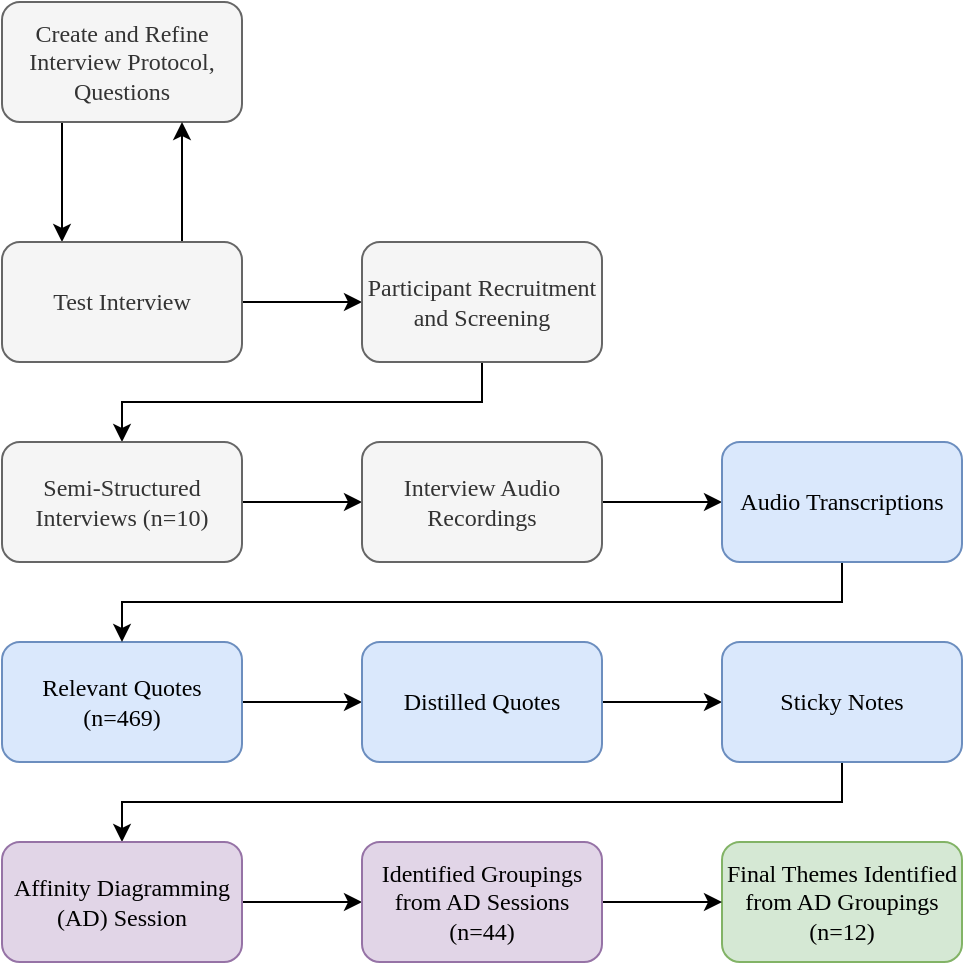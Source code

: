 <mxfile version="20.4.2" type="github">
  <diagram id="kgpKYQtTHZ0yAKxKKP6v" name="Page-1">
    <mxGraphModel dx="981" dy="519" grid="1" gridSize="10" guides="1" tooltips="1" connect="1" arrows="1" fold="1" page="1" pageScale="1" pageWidth="850" pageHeight="1100" math="0" shadow="0">
      <root>
        <mxCell id="0" />
        <mxCell id="1" parent="0" />
        <mxCell id="dC2aLsNPClo29It74Rl8-4" style="edgeStyle=orthogonalEdgeStyle;rounded=0;orthogonalLoop=1;jettySize=auto;html=1;exitX=0.25;exitY=1;exitDx=0;exitDy=0;entryX=0.25;entryY=0;entryDx=0;entryDy=0;" edge="1" parent="1" source="dC2aLsNPClo29It74Rl8-1" target="dC2aLsNPClo29It74Rl8-2">
          <mxGeometry relative="1" as="geometry" />
        </mxCell>
        <mxCell id="dC2aLsNPClo29It74Rl8-1" value="&lt;font face=&quot;Garamond&quot;&gt;Create and Refine Interview Protocol, Questions&lt;br&gt;&lt;/font&gt;" style="rounded=1;whiteSpace=wrap;html=1;fillColor=#f5f5f5;fontColor=#333333;strokeColor=#666666;" vertex="1" parent="1">
          <mxGeometry x="130" y="60" width="120" height="60" as="geometry" />
        </mxCell>
        <mxCell id="dC2aLsNPClo29It74Rl8-5" style="edgeStyle=orthogonalEdgeStyle;rounded=0;orthogonalLoop=1;jettySize=auto;html=1;exitX=0.75;exitY=0;exitDx=0;exitDy=0;entryX=0.75;entryY=1;entryDx=0;entryDy=0;" edge="1" parent="1" source="dC2aLsNPClo29It74Rl8-2" target="dC2aLsNPClo29It74Rl8-1">
          <mxGeometry relative="1" as="geometry" />
        </mxCell>
        <mxCell id="dC2aLsNPClo29It74Rl8-11" style="edgeStyle=orthogonalEdgeStyle;rounded=0;orthogonalLoop=1;jettySize=auto;html=1;exitX=1;exitY=0.5;exitDx=0;exitDy=0;entryX=0;entryY=0.5;entryDx=0;entryDy=0;fontFamily=Garamond;" edge="1" parent="1" source="dC2aLsNPClo29It74Rl8-2" target="dC2aLsNPClo29It74Rl8-6">
          <mxGeometry relative="1" as="geometry" />
        </mxCell>
        <mxCell id="dC2aLsNPClo29It74Rl8-2" value="&lt;font face=&quot;Garamond&quot;&gt;Test Interview&lt;/font&gt;" style="rounded=1;whiteSpace=wrap;html=1;fillColor=#f5f5f5;fontColor=#333333;strokeColor=#666666;" vertex="1" parent="1">
          <mxGeometry x="130" y="180" width="120" height="60" as="geometry" />
        </mxCell>
        <mxCell id="dC2aLsNPClo29It74Rl8-14" style="edgeStyle=orthogonalEdgeStyle;rounded=0;orthogonalLoop=1;jettySize=auto;html=1;exitX=0.5;exitY=1;exitDx=0;exitDy=0;fontFamily=Garamond;" edge="1" parent="1" source="dC2aLsNPClo29It74Rl8-6" target="dC2aLsNPClo29It74Rl8-7">
          <mxGeometry relative="1" as="geometry" />
        </mxCell>
        <mxCell id="dC2aLsNPClo29It74Rl8-6" value="Participant Recruitment and Screening" style="rounded=1;whiteSpace=wrap;html=1;fontFamily=Garamond;fillColor=#f5f5f5;fontColor=#333333;strokeColor=#666666;" vertex="1" parent="1">
          <mxGeometry x="310" y="180" width="120" height="60" as="geometry" />
        </mxCell>
        <mxCell id="dC2aLsNPClo29It74Rl8-15" style="edgeStyle=orthogonalEdgeStyle;rounded=0;orthogonalLoop=1;jettySize=auto;html=1;exitX=1;exitY=0.5;exitDx=0;exitDy=0;entryX=0;entryY=0.5;entryDx=0;entryDy=0;fontFamily=Garamond;" edge="1" parent="1" source="dC2aLsNPClo29It74Rl8-7" target="dC2aLsNPClo29It74Rl8-8">
          <mxGeometry relative="1" as="geometry" />
        </mxCell>
        <mxCell id="dC2aLsNPClo29It74Rl8-7" value="Semi-Structured Interviews (n=10)" style="rounded=1;whiteSpace=wrap;html=1;fontFamily=Garamond;fillColor=#f5f5f5;fontColor=#333333;strokeColor=#666666;" vertex="1" parent="1">
          <mxGeometry x="130" y="280" width="120" height="60" as="geometry" />
        </mxCell>
        <mxCell id="dC2aLsNPClo29It74Rl8-16" style="edgeStyle=orthogonalEdgeStyle;rounded=0;orthogonalLoop=1;jettySize=auto;html=1;exitX=1;exitY=0.5;exitDx=0;exitDy=0;entryX=0;entryY=0.5;entryDx=0;entryDy=0;fontFamily=Garamond;" edge="1" parent="1" source="dC2aLsNPClo29It74Rl8-8" target="dC2aLsNPClo29It74Rl8-10">
          <mxGeometry relative="1" as="geometry" />
        </mxCell>
        <mxCell id="dC2aLsNPClo29It74Rl8-8" value="Interview Audio Recordings" style="rounded=1;whiteSpace=wrap;html=1;fontFamily=Garamond;fillColor=#f5f5f5;fontColor=#333333;strokeColor=#666666;" vertex="1" parent="1">
          <mxGeometry x="310" y="280" width="120" height="60" as="geometry" />
        </mxCell>
        <mxCell id="dC2aLsNPClo29It74Rl8-20" value="" style="edgeStyle=orthogonalEdgeStyle;rounded=0;orthogonalLoop=1;jettySize=auto;html=1;fontFamily=Garamond;" edge="1" parent="1" source="dC2aLsNPClo29It74Rl8-9" target="dC2aLsNPClo29It74Rl8-18">
          <mxGeometry relative="1" as="geometry" />
        </mxCell>
        <mxCell id="dC2aLsNPClo29It74Rl8-9" value="Relevant Quotes&lt;br&gt;(n=469)" style="rounded=1;whiteSpace=wrap;html=1;fontFamily=Garamond;fillColor=#dae8fc;strokeColor=#6c8ebf;" vertex="1" parent="1">
          <mxGeometry x="130" y="380" width="120" height="60" as="geometry" />
        </mxCell>
        <mxCell id="dC2aLsNPClo29It74Rl8-17" style="edgeStyle=orthogonalEdgeStyle;rounded=0;orthogonalLoop=1;jettySize=auto;html=1;exitX=0.5;exitY=1;exitDx=0;exitDy=0;entryX=0.5;entryY=0;entryDx=0;entryDy=0;fontFamily=Garamond;" edge="1" parent="1" source="dC2aLsNPClo29It74Rl8-10" target="dC2aLsNPClo29It74Rl8-9">
          <mxGeometry relative="1" as="geometry" />
        </mxCell>
        <mxCell id="dC2aLsNPClo29It74Rl8-10" value="Audio Transcriptions" style="rounded=1;whiteSpace=wrap;html=1;fontFamily=Garamond;fillColor=#dae8fc;strokeColor=#6c8ebf;" vertex="1" parent="1">
          <mxGeometry x="490" y="280" width="120" height="60" as="geometry" />
        </mxCell>
        <mxCell id="dC2aLsNPClo29It74Rl8-23" style="edgeStyle=orthogonalEdgeStyle;rounded=0;orthogonalLoop=1;jettySize=auto;html=1;exitX=1;exitY=0.5;exitDx=0;exitDy=0;entryX=0;entryY=0.5;entryDx=0;entryDy=0;fontFamily=Garamond;" edge="1" parent="1" source="dC2aLsNPClo29It74Rl8-18" target="dC2aLsNPClo29It74Rl8-22">
          <mxGeometry relative="1" as="geometry" />
        </mxCell>
        <mxCell id="dC2aLsNPClo29It74Rl8-18" value="Distilled Quotes" style="rounded=1;whiteSpace=wrap;html=1;fontFamily=Garamond;fillColor=#dae8fc;strokeColor=#6c8ebf;" vertex="1" parent="1">
          <mxGeometry x="310" y="380" width="120" height="60" as="geometry" />
        </mxCell>
        <mxCell id="dC2aLsNPClo29It74Rl8-27" style="edgeStyle=orthogonalEdgeStyle;rounded=0;orthogonalLoop=1;jettySize=auto;html=1;exitX=0.5;exitY=1;exitDx=0;exitDy=0;entryX=0.5;entryY=0;entryDx=0;entryDy=0;fontFamily=Garamond;" edge="1" parent="1" source="dC2aLsNPClo29It74Rl8-22" target="dC2aLsNPClo29It74Rl8-24">
          <mxGeometry relative="1" as="geometry" />
        </mxCell>
        <mxCell id="dC2aLsNPClo29It74Rl8-22" value="Sticky Notes" style="rounded=1;whiteSpace=wrap;html=1;fontFamily=Garamond;fillColor=#dae8fc;strokeColor=#6c8ebf;" vertex="1" parent="1">
          <mxGeometry x="490" y="380" width="120" height="60" as="geometry" />
        </mxCell>
        <mxCell id="dC2aLsNPClo29It74Rl8-28" style="edgeStyle=orthogonalEdgeStyle;rounded=0;orthogonalLoop=1;jettySize=auto;html=1;exitX=1;exitY=0.5;exitDx=0;exitDy=0;entryX=0;entryY=0.5;entryDx=0;entryDy=0;fontFamily=Garamond;" edge="1" parent="1" source="dC2aLsNPClo29It74Rl8-24" target="dC2aLsNPClo29It74Rl8-26">
          <mxGeometry relative="1" as="geometry" />
        </mxCell>
        <mxCell id="dC2aLsNPClo29It74Rl8-24" value="Affinity Diagramming (AD) Session" style="rounded=1;whiteSpace=wrap;html=1;fontFamily=Garamond;fillColor=#e1d5e7;strokeColor=#9673a6;" vertex="1" parent="1">
          <mxGeometry x="130" y="480" width="120" height="60" as="geometry" />
        </mxCell>
        <mxCell id="dC2aLsNPClo29It74Rl8-25" value="Final Themes Identified from AD Groupings&lt;br&gt;(n=12)" style="rounded=1;whiteSpace=wrap;html=1;fontFamily=Garamond;fillColor=#d5e8d4;strokeColor=#82b366;" vertex="1" parent="1">
          <mxGeometry x="490" y="480" width="120" height="60" as="geometry" />
        </mxCell>
        <mxCell id="dC2aLsNPClo29It74Rl8-29" style="edgeStyle=orthogonalEdgeStyle;rounded=0;orthogonalLoop=1;jettySize=auto;html=1;exitX=1;exitY=0.5;exitDx=0;exitDy=0;entryX=0;entryY=0.5;entryDx=0;entryDy=0;fontFamily=Garamond;" edge="1" parent="1" source="dC2aLsNPClo29It74Rl8-26" target="dC2aLsNPClo29It74Rl8-25">
          <mxGeometry relative="1" as="geometry" />
        </mxCell>
        <mxCell id="dC2aLsNPClo29It74Rl8-26" value="Identified Groupings from AD Sessions&lt;br&gt;(n=44)" style="rounded=1;whiteSpace=wrap;html=1;fontFamily=Garamond;fillColor=#e1d5e7;strokeColor=#9673a6;" vertex="1" parent="1">
          <mxGeometry x="310" y="480" width="120" height="60" as="geometry" />
        </mxCell>
      </root>
    </mxGraphModel>
  </diagram>
</mxfile>
